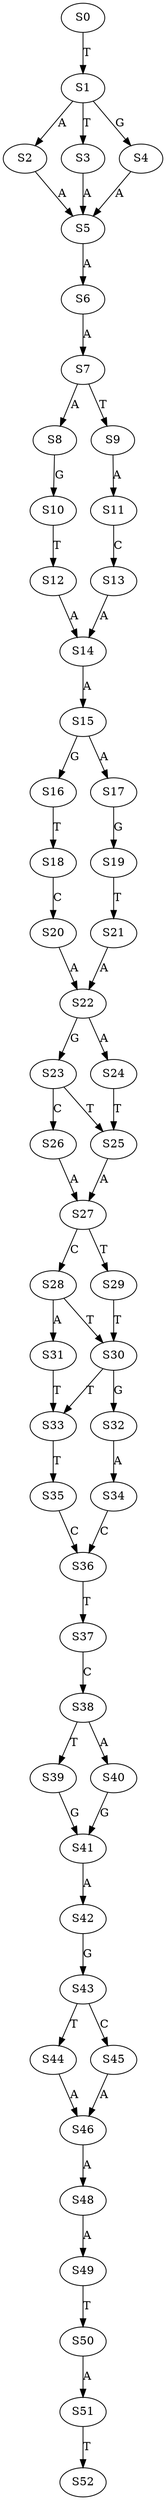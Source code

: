 strict digraph  {
	S0 -> S1 [ label = T ];
	S1 -> S2 [ label = A ];
	S1 -> S3 [ label = T ];
	S1 -> S4 [ label = G ];
	S2 -> S5 [ label = A ];
	S3 -> S5 [ label = A ];
	S4 -> S5 [ label = A ];
	S5 -> S6 [ label = A ];
	S6 -> S7 [ label = A ];
	S7 -> S8 [ label = A ];
	S7 -> S9 [ label = T ];
	S8 -> S10 [ label = G ];
	S9 -> S11 [ label = A ];
	S10 -> S12 [ label = T ];
	S11 -> S13 [ label = C ];
	S12 -> S14 [ label = A ];
	S13 -> S14 [ label = A ];
	S14 -> S15 [ label = A ];
	S15 -> S16 [ label = G ];
	S15 -> S17 [ label = A ];
	S16 -> S18 [ label = T ];
	S17 -> S19 [ label = G ];
	S18 -> S20 [ label = C ];
	S19 -> S21 [ label = T ];
	S20 -> S22 [ label = A ];
	S21 -> S22 [ label = A ];
	S22 -> S23 [ label = G ];
	S22 -> S24 [ label = A ];
	S23 -> S25 [ label = T ];
	S23 -> S26 [ label = C ];
	S24 -> S25 [ label = T ];
	S25 -> S27 [ label = A ];
	S26 -> S27 [ label = A ];
	S27 -> S28 [ label = C ];
	S27 -> S29 [ label = T ];
	S28 -> S30 [ label = T ];
	S28 -> S31 [ label = A ];
	S29 -> S30 [ label = T ];
	S30 -> S32 [ label = G ];
	S30 -> S33 [ label = T ];
	S31 -> S33 [ label = T ];
	S32 -> S34 [ label = A ];
	S33 -> S35 [ label = T ];
	S34 -> S36 [ label = C ];
	S35 -> S36 [ label = C ];
	S36 -> S37 [ label = T ];
	S37 -> S38 [ label = C ];
	S38 -> S39 [ label = T ];
	S38 -> S40 [ label = A ];
	S39 -> S41 [ label = G ];
	S40 -> S41 [ label = G ];
	S41 -> S42 [ label = A ];
	S42 -> S43 [ label = G ];
	S43 -> S44 [ label = T ];
	S43 -> S45 [ label = C ];
	S44 -> S46 [ label = A ];
	S45 -> S46 [ label = A ];
	S46 -> S48 [ label = A ];
	S48 -> S49 [ label = A ];
	S49 -> S50 [ label = T ];
	S50 -> S51 [ label = A ];
	S51 -> S52 [ label = T ];
}
